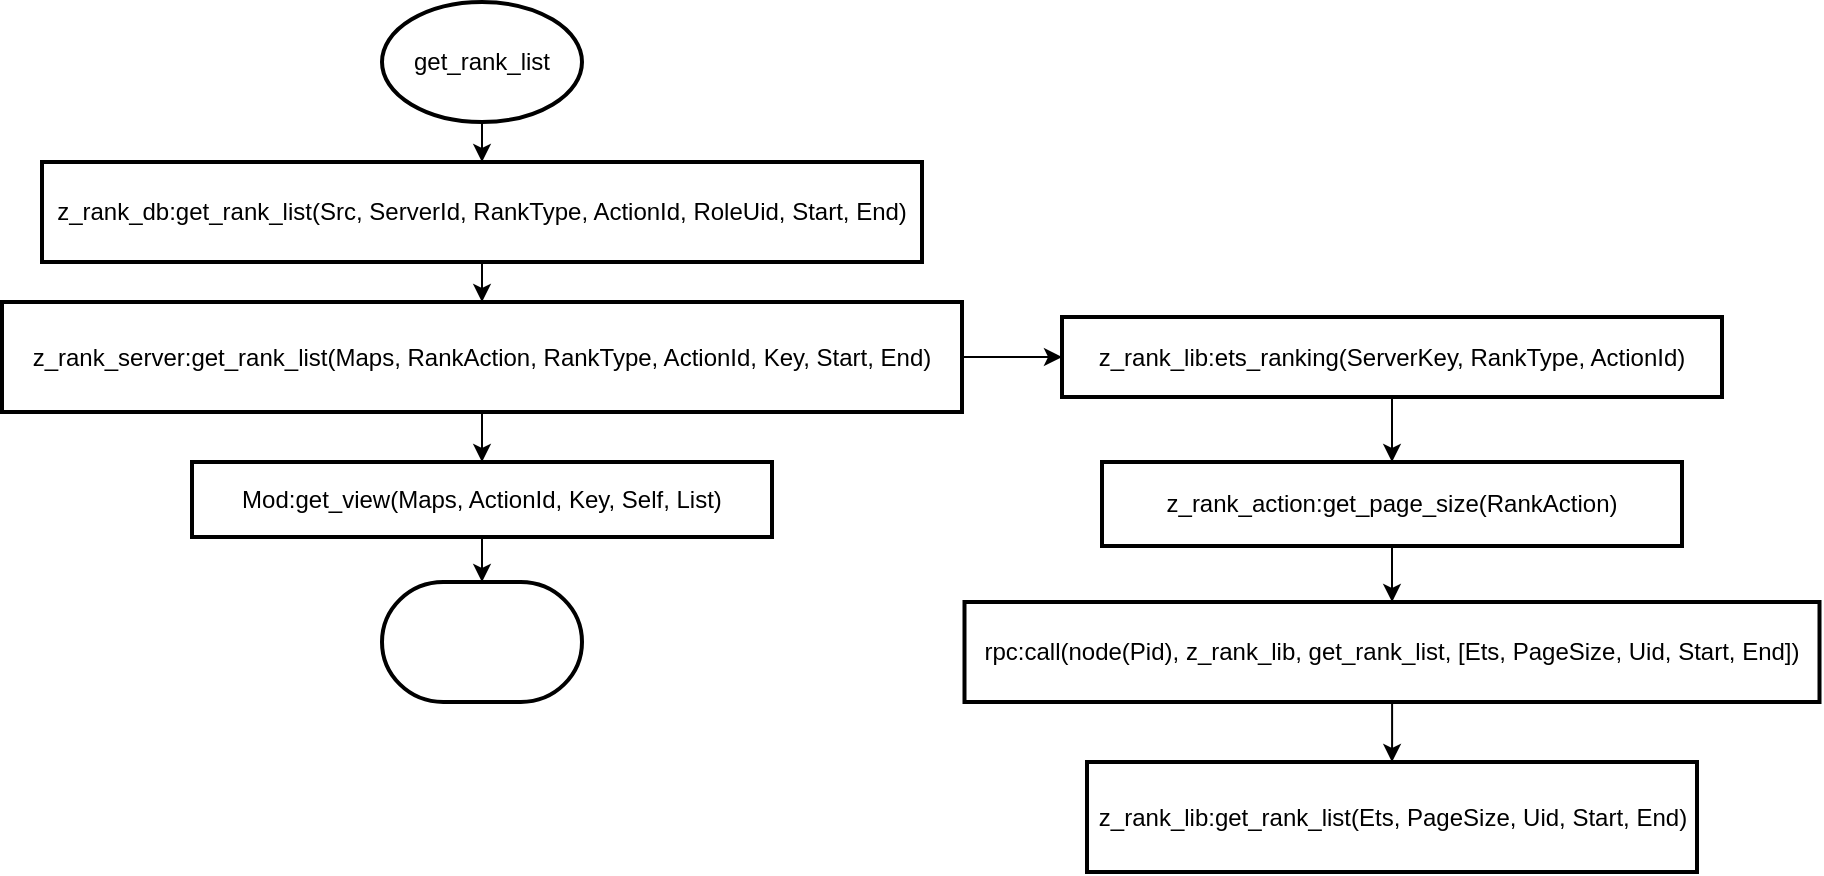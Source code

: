 <mxfile version="21.6.2" type="github" pages="2">
  <diagram id="_KTrpDpM6XvxhdCiyDUc" name="第 2 页">
    <mxGraphModel dx="1674" dy="764" grid="1" gridSize="10" guides="1" tooltips="1" connect="1" arrows="1" fold="1" page="1" pageScale="1" pageWidth="4681" pageHeight="3300" math="0" shadow="0">
      <root>
        <mxCell id="0" />
        <mxCell id="1" parent="0" />
        <mxCell id="ehe_d6_MRZKihjsfzm0j-3" value="" style="edgeStyle=orthogonalEdgeStyle;rounded=0;orthogonalLoop=1;jettySize=auto;html=1;" edge="1" parent="1" source="ehe_d6_MRZKihjsfzm0j-1" target="ehe_d6_MRZKihjsfzm0j-2">
          <mxGeometry relative="1" as="geometry" />
        </mxCell>
        <mxCell id="ehe_d6_MRZKihjsfzm0j-1" value="get_rank_list" style="strokeWidth=2;html=1;shape=mxgraph.flowchart.start_1;whiteSpace=wrap;" vertex="1" parent="1">
          <mxGeometry x="430" y="180" width="100" height="60" as="geometry" />
        </mxCell>
        <mxCell id="ehe_d6_MRZKihjsfzm0j-5" value="" style="edgeStyle=orthogonalEdgeStyle;rounded=0;orthogonalLoop=1;jettySize=auto;html=1;" edge="1" parent="1" source="ehe_d6_MRZKihjsfzm0j-2" target="ehe_d6_MRZKihjsfzm0j-4">
          <mxGeometry relative="1" as="geometry" />
        </mxCell>
        <mxCell id="ehe_d6_MRZKihjsfzm0j-2" value="z_rank_db:get_rank_list(Src, ServerId, RankType, ActionId, RoleUid, Start, End)" style="whiteSpace=wrap;html=1;strokeWidth=2;" vertex="1" parent="1">
          <mxGeometry x="260" y="260" width="440" height="50" as="geometry" />
        </mxCell>
        <mxCell id="ehe_d6_MRZKihjsfzm0j-7" value="" style="edgeStyle=orthogonalEdgeStyle;rounded=0;orthogonalLoop=1;jettySize=auto;html=1;" edge="1" parent="1" source="ehe_d6_MRZKihjsfzm0j-4" target="ehe_d6_MRZKihjsfzm0j-6">
          <mxGeometry relative="1" as="geometry" />
        </mxCell>
        <mxCell id="ehe_d6_MRZKihjsfzm0j-9" value="" style="edgeStyle=orthogonalEdgeStyle;rounded=0;orthogonalLoop=1;jettySize=auto;html=1;" edge="1" parent="1" source="ehe_d6_MRZKihjsfzm0j-4" target="ehe_d6_MRZKihjsfzm0j-8">
          <mxGeometry relative="1" as="geometry" />
        </mxCell>
        <mxCell id="ehe_d6_MRZKihjsfzm0j-4" value="z_rank_server:get_rank_list(Maps, RankAction, RankType, ActionId, Key, Start, End)" style="whiteSpace=wrap;html=1;strokeWidth=2;" vertex="1" parent="1">
          <mxGeometry x="240" y="330" width="480" height="55" as="geometry" />
        </mxCell>
        <mxCell id="ehe_d6_MRZKihjsfzm0j-21" value="" style="edgeStyle=orthogonalEdgeStyle;rounded=0;orthogonalLoop=1;jettySize=auto;html=1;" edge="1" parent="1" source="ehe_d6_MRZKihjsfzm0j-6" target="ehe_d6_MRZKihjsfzm0j-20">
          <mxGeometry relative="1" as="geometry" />
        </mxCell>
        <mxCell id="ehe_d6_MRZKihjsfzm0j-6" value="Mod:get_view(Maps, ActionId, Key, Self, List)" style="whiteSpace=wrap;html=1;strokeWidth=2;" vertex="1" parent="1">
          <mxGeometry x="335" y="410" width="290" height="37.5" as="geometry" />
        </mxCell>
        <mxCell id="ehe_d6_MRZKihjsfzm0j-14" value="" style="edgeStyle=orthogonalEdgeStyle;rounded=0;orthogonalLoop=1;jettySize=auto;html=1;" edge="1" parent="1" source="ehe_d6_MRZKihjsfzm0j-8" target="ehe_d6_MRZKihjsfzm0j-13">
          <mxGeometry relative="1" as="geometry" />
        </mxCell>
        <mxCell id="ehe_d6_MRZKihjsfzm0j-8" value="z_rank_lib:ets_ranking(ServerKey, RankType, ActionId)" style="whiteSpace=wrap;html=1;strokeWidth=2;" vertex="1" parent="1">
          <mxGeometry x="770" y="337.5" width="330" height="40" as="geometry" />
        </mxCell>
        <mxCell id="ehe_d6_MRZKihjsfzm0j-19" value="" style="edgeStyle=orthogonalEdgeStyle;rounded=0;orthogonalLoop=1;jettySize=auto;html=1;" edge="1" parent="1" source="ehe_d6_MRZKihjsfzm0j-10" target="ehe_d6_MRZKihjsfzm0j-18">
          <mxGeometry relative="1" as="geometry" />
        </mxCell>
        <mxCell id="ehe_d6_MRZKihjsfzm0j-10" value="rpc:call(node(Pid), z_rank_lib, get_rank_list, [Ets, PageSize, Uid, Start, End])" style="whiteSpace=wrap;html=1;strokeWidth=2;" vertex="1" parent="1">
          <mxGeometry x="721.25" y="480" width="427.5" height="50" as="geometry" />
        </mxCell>
        <mxCell id="ehe_d6_MRZKihjsfzm0j-15" value="" style="edgeStyle=orthogonalEdgeStyle;rounded=0;orthogonalLoop=1;jettySize=auto;html=1;" edge="1" parent="1" source="ehe_d6_MRZKihjsfzm0j-13" target="ehe_d6_MRZKihjsfzm0j-10">
          <mxGeometry relative="1" as="geometry" />
        </mxCell>
        <mxCell id="ehe_d6_MRZKihjsfzm0j-13" value="z_rank_action:get_page_size(RankAction)" style="whiteSpace=wrap;html=1;strokeWidth=2;" vertex="1" parent="1">
          <mxGeometry x="790" y="410" width="290" height="42" as="geometry" />
        </mxCell>
        <mxCell id="ehe_d6_MRZKihjsfzm0j-18" value="z_rank_lib:get_rank_list(Ets, PageSize, Uid, Start, End)" style="whiteSpace=wrap;html=1;strokeWidth=2;" vertex="1" parent="1">
          <mxGeometry x="782.5" y="560" width="305" height="55" as="geometry" />
        </mxCell>
        <mxCell id="ehe_d6_MRZKihjsfzm0j-20" value="" style="strokeWidth=2;html=1;shape=mxgraph.flowchart.terminator;whiteSpace=wrap;" vertex="1" parent="1">
          <mxGeometry x="430" y="470" width="100" height="60" as="geometry" />
        </mxCell>
      </root>
    </mxGraphModel>
  </diagram>
  <diagram name="第 1 页" id="7TZODfo2czdLQ1VehOgU">
    <mxGraphModel dx="1674" dy="764" grid="1" gridSize="10" guides="1" tooltips="1" connect="1" arrows="1" fold="1" page="1" pageScale="1" pageWidth="4681" pageHeight="3300" math="0" shadow="0">
      <root>
        <mxCell id="0" />
        <mxCell id="1" parent="0" />
        <mxCell id="EMzOzfNaIFovosaDYvhn-5" value="rank_port" style="swimlane;fontStyle=0;childLayout=stackLayout;horizontal=1;startSize=26;fillColor=none;horizontalStack=0;resizeParent=1;resizeParentMax=0;resizeLast=0;collapsible=1;marginBottom=0;whiteSpace=wrap;html=1;" vertex="1" parent="1">
          <mxGeometry x="425" y="220" width="110" height="52" as="geometry" />
        </mxCell>
        <mxCell id="EMzOzfNaIFovosaDYvhn-6" value="+ get_rank_list" style="text;strokeColor=none;fillColor=none;align=left;verticalAlign=top;spacingLeft=4;spacingRight=4;overflow=hidden;rotatable=0;points=[[0,0.5],[1,0.5]];portConstraint=eastwest;whiteSpace=wrap;html=1;" vertex="1" parent="EMzOzfNaIFovosaDYvhn-5">
          <mxGeometry y="26" width="110" height="26" as="geometry" />
        </mxCell>
        <mxCell id="EMzOzfNaIFovosaDYvhn-9" value="z_rank_db" style="swimlane;fontStyle=0;childLayout=stackLayout;horizontal=1;startSize=26;fillColor=none;horizontalStack=0;resizeParent=1;resizeParentMax=0;resizeLast=0;collapsible=1;marginBottom=0;whiteSpace=wrap;html=1;" vertex="1" parent="1">
          <mxGeometry x="410" y="430" width="140" height="230" as="geometry" />
        </mxCell>
        <mxCell id="EMzOzfNaIFovosaDYvhn-10" value="&lt;div&gt;+ node_start/1&lt;/div&gt;&lt;div&gt;+ start_rank_server/4&lt;/div&gt;&lt;div&gt;+ stop_rank_server/4&lt;/div&gt;&lt;div&gt;+ clear_rank_list/4&lt;/div&gt;&lt;div&gt;+ get_rank_list/7&lt;/div&gt;&lt;div&gt;+ modify/7&lt;/div&gt;&lt;div&gt;+ delete/5&lt;/div&gt;" style="text;strokeColor=none;fillColor=none;align=left;verticalAlign=top;spacingLeft=4;spacingRight=4;overflow=hidden;rotatable=0;points=[[0,0.5],[1,0.5]];portConstraint=eastwest;whiteSpace=wrap;html=1;" vertex="1" parent="EMzOzfNaIFovosaDYvhn-9">
          <mxGeometry y="26" width="140" height="114" as="geometry" />
        </mxCell>
        <mxCell id="EMzOzfNaIFovosaDYvhn-11" value="&lt;div&gt;+ start/3&lt;/div&gt;&lt;div&gt;+ stop/3&lt;/div&gt;&lt;div&gt;+ merge/3&lt;/div&gt;&lt;div&gt;+ exit/3&lt;/div&gt;&lt;div&gt;+ mod_state/2&lt;/div&gt;" style="text;strokeColor=none;fillColor=none;align=left;verticalAlign=top;spacingLeft=4;spacingRight=4;overflow=hidden;rotatable=0;points=[[0,0.5],[1,0.5]];portConstraint=eastwest;whiteSpace=wrap;html=1;" vertex="1" parent="EMzOzfNaIFovosaDYvhn-9">
          <mxGeometry y="140" width="140" height="90" as="geometry" />
        </mxCell>
        <mxCell id="EMzOzfNaIFovosaDYvhn-13" value="&lt;p style=&quot;margin:0px;margin-top:4px;text-align:center;&quot;&gt;&lt;i&gt;&amp;lt;&amp;lt;Interface&amp;gt;&amp;gt;&lt;/i&gt;&lt;br&gt;&lt;/p&gt;&lt;div style=&quot;text-align: center;&quot;&gt;&lt;b&gt;z_rank_behaviour&lt;/b&gt;&lt;/div&gt;&lt;hr size=&quot;1&quot;&gt;&lt;p style=&quot;margin:0px;margin-left:4px;&quot;&gt;+ get_maps/3&lt;/p&gt;&lt;p style=&quot;margin:0px;margin-left:4px;&quot;&gt;+ table/2&lt;/p&gt;&lt;p style=&quot;margin:0px;margin-left:4px;&quot;&gt;+ get_key/2&lt;/p&gt;&lt;p style=&quot;margin:0px;margin-left:4px;&quot;&gt;+ get_child_type/4&lt;/p&gt;&lt;p style=&quot;margin:0px;margin-left:4px;&quot;&gt;+ get_view/5&lt;/p&gt;&lt;p style=&quot;margin:0px;margin-left:4px;&quot;&gt;+ check/6&lt;/p&gt;&lt;p style=&quot;margin:0px;margin-left:4px;&quot;&gt;+ get_sort_value/6&lt;/p&gt;&lt;p style=&quot;margin:0px;margin-left:4px;&quot;&gt;+ to_sort_value/1&lt;/p&gt;&lt;p style=&quot;margin:0px;margin-left:4px;&quot;&gt;+ to_real_value/1&lt;/p&gt;" style="verticalAlign=top;align=left;overflow=fill;fontSize=12;fontFamily=Helvetica;html=1;whiteSpace=wrap;" vertex="1" parent="1">
          <mxGeometry x="370" y="740" width="200" height="180" as="geometry" />
        </mxCell>
        <mxCell id="EMzOzfNaIFovosaDYvhn-14" value="z_rank_dynamic" style="swimlane;fontStyle=0;childLayout=stackLayout;horizontal=1;startSize=26;fillColor=none;horizontalStack=0;resizeParent=1;resizeParentMax=0;resizeLast=0;collapsible=1;marginBottom=0;whiteSpace=wrap;html=1;" vertex="1" parent="1">
          <mxGeometry x="630" y="480" width="130" height="100" as="geometry" />
        </mxCell>
        <mxCell id="EMzOzfNaIFovosaDYvhn-15" value="&lt;div&gt;+ is_open/3&lt;/div&gt;&lt;div&gt;+ get_action_ids/2&lt;/div&gt;&lt;div&gt;+ add/4&lt;/div&gt;&lt;div&gt;+ remove/4&lt;/div&gt;" style="text;strokeColor=none;fillColor=none;align=left;verticalAlign=top;spacingLeft=4;spacingRight=4;overflow=hidden;rotatable=0;points=[[0,0.5],[1,0.5]];portConstraint=eastwest;whiteSpace=wrap;html=1;" vertex="1" parent="EMzOzfNaIFovosaDYvhn-14">
          <mxGeometry y="26" width="130" height="74" as="geometry" />
        </mxCell>
        <mxCell id="EMzOzfNaIFovosaDYvhn-18" value="z_rank_event" style="swimlane;fontStyle=0;childLayout=stackLayout;horizontal=1;startSize=26;fillColor=none;horizontalStack=0;resizeParent=1;resizeParentMax=0;resizeLast=0;collapsible=1;marginBottom=0;whiteSpace=wrap;html=1;" vertex="1" parent="1">
          <mxGeometry x="270" y="282" width="140" height="70" as="geometry" />
        </mxCell>
        <mxCell id="EMzOzfNaIFovosaDYvhn-19" value="+ handle/4&lt;br&gt;+ delete/4" style="text;strokeColor=none;fillColor=none;align=left;verticalAlign=top;spacingLeft=4;spacingRight=4;overflow=hidden;rotatable=0;points=[[0,0.5],[1,0.5]];portConstraint=eastwest;whiteSpace=wrap;html=1;" vertex="1" parent="EMzOzfNaIFovosaDYvhn-18">
          <mxGeometry y="26" width="140" height="44" as="geometry" />
        </mxCell>
        <mxCell id="EMzOzfNaIFovosaDYvhn-22" value="z_rank_lib" style="swimlane;fontStyle=0;childLayout=stackLayout;horizontal=1;startSize=26;fillColor=none;horizontalStack=0;resizeParent=1;resizeParentMax=0;resizeLast=0;collapsible=1;marginBottom=0;whiteSpace=wrap;html=1;" vertex="1" parent="1">
          <mxGeometry x="630" y="950" width="130" height="130" as="geometry" />
        </mxCell>
        <mxCell id="EMzOzfNaIFovosaDYvhn-23" value="&lt;div&gt;+ ets_sort/3&lt;/div&gt;&lt;div&gt;+ ets_map/3&lt;/div&gt;&lt;div&gt;+ ets_ranking/3&lt;/div&gt;&lt;div&gt;+ calc_next_time/3&lt;/div&gt;&lt;div&gt;+ get_rank_list/5&lt;/div&gt;&lt;div&gt;+ refresh_rank_list/7&lt;/div&gt;" style="text;strokeColor=none;fillColor=none;align=left;verticalAlign=top;spacingLeft=4;spacingRight=4;overflow=hidden;rotatable=0;points=[[0,0.5],[1,0.5]];portConstraint=eastwest;whiteSpace=wrap;html=1;" vertex="1" parent="EMzOzfNaIFovosaDYvhn-22">
          <mxGeometry y="26" width="130" height="104" as="geometry" />
        </mxCell>
        <mxCell id="EMzOzfNaIFovosaDYvhn-26" value="&lt;p style=&quot;margin:0px;margin-top:4px;text-align:center;&quot;&gt;&lt;i&gt;&amp;lt;&amp;lt;Interface&amp;gt;&amp;gt;&lt;/i&gt;&lt;br&gt;&lt;b&gt;z_server_behaviour&lt;/b&gt;&lt;/p&gt;&lt;hr size=&quot;1&quot;&gt;&lt;p style=&quot;margin:0px;margin-left:4px;&quot;&gt;+ start/3&lt;/p&gt;&lt;p style=&quot;margin:0px;margin-left:4px;&quot;&gt;+ stop/3&lt;/p&gt;&lt;p style=&quot;margin:0px;margin-left:4px;&quot;&gt;+ merge/3&lt;/p&gt;&lt;p style=&quot;margin:0px;margin-left:4px;&quot;&gt;+ exit/3&lt;/p&gt;&lt;p style=&quot;margin:0px;margin-left:4px;&quot;&gt;+ mod_state/2&lt;/p&gt;" style="verticalAlign=top;align=left;overflow=fill;fontSize=12;fontFamily=Helvetica;html=1;whiteSpace=wrap;" vertex="1" parent="1">
          <mxGeometry x="580" y="257" width="130" height="120" as="geometry" />
        </mxCell>
        <mxCell id="zg2woen_plqJoiy4kxWq-1" value="«interface»&lt;br&gt;&lt;b&gt;gen_server&lt;/b&gt;" style="html=1;whiteSpace=wrap;" vertex="1" parent="1">
          <mxGeometry x="160" y="650" width="110" height="50" as="geometry" />
        </mxCell>
        <mxCell id="zg2woen_plqJoiy4kxWq-2" value="z_rank_server" style="swimlane;fontStyle=0;childLayout=stackLayout;horizontal=1;startSize=26;fillColor=none;horizontalStack=0;resizeParent=1;resizeParentMax=0;resizeLast=0;collapsible=1;marginBottom=0;whiteSpace=wrap;html=1;" vertex="1" parent="1">
          <mxGeometry x="160" y="740" width="150" height="288" as="geometry" />
        </mxCell>
        <mxCell id="zg2woen_plqJoiy4kxWq-3" value="&lt;div&gt;+ get_rank_list/7&lt;/div&gt;&lt;div&gt;+ modify/6&lt;/div&gt;&lt;div&gt;+ modify_remote/7&lt;/div&gt;&lt;div&gt;+ delete/4]).&lt;/div&gt;&lt;div&gt;&lt;br&gt;&lt;/div&gt;&lt;div&gt;+ start/4&lt;/div&gt;&lt;div&gt;+ stop/3&lt;/div&gt;&lt;div&gt;+ clear/3&lt;/div&gt;&lt;div&gt;+ start_link/3&lt;/div&gt;&lt;div&gt;+ find_node/5&lt;/div&gt;" style="text;strokeColor=none;fillColor=none;align=left;verticalAlign=top;spacingLeft=4;spacingRight=4;overflow=hidden;rotatable=0;points=[[0,0.5],[1,0.5]];portConstraint=eastwest;whiteSpace=wrap;html=1;" vertex="1" parent="zg2woen_plqJoiy4kxWq-2">
          <mxGeometry y="26" width="150" height="164" as="geometry" />
        </mxCell>
        <mxCell id="zg2woen_plqJoiy4kxWq-4" value="&lt;div&gt;+ init/1&lt;/div&gt;&lt;div&gt;+ handle_call/3&lt;/div&gt;&lt;div&gt;+ handle_cast/2&lt;/div&gt;&lt;div&gt;+ handle_info/2&lt;/div&gt;&lt;div&gt;+ terminate/2&lt;/div&gt;&lt;div&gt;+ code_change/3&lt;/div&gt;" style="text;strokeColor=none;fillColor=none;align=left;verticalAlign=top;spacingLeft=4;spacingRight=4;overflow=hidden;rotatable=0;points=[[0,0.5],[1,0.5]];portConstraint=eastwest;whiteSpace=wrap;html=1;" vertex="1" parent="zg2woen_plqJoiy4kxWq-2">
          <mxGeometry y="190" width="150" height="98" as="geometry" />
        </mxCell>
        <mxCell id="zg2woen_plqJoiy4kxWq-6" value="Use" style="endArrow=open;endSize=12;dashed=1;html=1;rounded=0;exitX=0.421;exitY=1.023;exitDx=0;exitDy=0;exitPerimeter=0;entryX=0.25;entryY=0;entryDx=0;entryDy=0;" edge="1" parent="1" source="EMzOzfNaIFovosaDYvhn-19" target="EMzOzfNaIFovosaDYvhn-9">
          <mxGeometry width="160" relative="1" as="geometry">
            <mxPoint x="590" y="590" as="sourcePoint" />
            <mxPoint x="750" y="590" as="targetPoint" />
          </mxGeometry>
        </mxCell>
        <mxCell id="zg2woen_plqJoiy4kxWq-7" value="" style="endArrow=block;dashed=1;endFill=0;endSize=12;html=1;rounded=0;entryX=0.362;entryY=0.992;entryDx=0;entryDy=0;entryPerimeter=0;exitX=0.65;exitY=-0.004;exitDx=0;exitDy=0;exitPerimeter=0;" edge="1" parent="1" source="EMzOzfNaIFovosaDYvhn-9" target="EMzOzfNaIFovosaDYvhn-26">
          <mxGeometry width="160" relative="1" as="geometry">
            <mxPoint x="590" y="590" as="sourcePoint" />
            <mxPoint x="750" y="590" as="targetPoint" />
          </mxGeometry>
        </mxCell>
        <mxCell id="zg2woen_plqJoiy4kxWq-8" value="Use" style="endArrow=open;endSize=12;dashed=1;html=1;rounded=0;exitX=0.5;exitY=1.192;exitDx=0;exitDy=0;exitPerimeter=0;" edge="1" parent="1" source="EMzOzfNaIFovosaDYvhn-6" target="EMzOzfNaIFovosaDYvhn-9">
          <mxGeometry width="160" relative="1" as="geometry">
            <mxPoint x="339" y="363" as="sourcePoint" />
            <mxPoint x="455" y="440" as="targetPoint" />
          </mxGeometry>
        </mxCell>
        <mxCell id="zg2woen_plqJoiy4kxWq-9" value="Use" style="endArrow=open;endSize=12;dashed=1;html=1;rounded=0;exitX=0.214;exitY=1.033;exitDx=0;exitDy=0;exitPerimeter=0;entryX=0.833;entryY=-0.003;entryDx=0;entryDy=0;entryPerimeter=0;" edge="1" parent="1" source="EMzOzfNaIFovosaDYvhn-11" target="zg2woen_plqJoiy4kxWq-2">
          <mxGeometry width="160" relative="1" as="geometry">
            <mxPoint x="339" y="363" as="sourcePoint" />
            <mxPoint x="455" y="440" as="targetPoint" />
          </mxGeometry>
        </mxCell>
        <mxCell id="zg2woen_plqJoiy4kxWq-10" value="Use" style="endArrow=open;endSize=12;dashed=1;html=1;rounded=0;exitX=1.029;exitY=0.895;exitDx=0;exitDy=0;exitPerimeter=0;entryX=-0.023;entryY=0.689;entryDx=0;entryDy=0;entryPerimeter=0;" edge="1" parent="1" source="EMzOzfNaIFovosaDYvhn-10" target="EMzOzfNaIFovosaDYvhn-15">
          <mxGeometry x="-0.002" width="160" relative="1" as="geometry">
            <mxPoint x="349" y="373" as="sourcePoint" />
            <mxPoint x="470" y="730" as="targetPoint" />
            <mxPoint as="offset" />
          </mxGeometry>
        </mxCell>
        <mxCell id="zg2woen_plqJoiy4kxWq-11" value="Use" style="endArrow=open;endSize=12;dashed=1;html=1;rounded=0;exitX=0.65;exitY=1.044;exitDx=0;exitDy=0;entryX=0.665;entryY=-0.006;entryDx=0;entryDy=0;exitPerimeter=0;entryPerimeter=0;" edge="1" parent="1" source="EMzOzfNaIFovosaDYvhn-11" target="EMzOzfNaIFovosaDYvhn-13">
          <mxGeometry width="160" relative="1" as="geometry">
            <mxPoint x="359" y="383" as="sourcePoint" />
            <mxPoint x="475" y="460" as="targetPoint" />
          </mxGeometry>
        </mxCell>
        <mxCell id="zg2woen_plqJoiy4kxWq-12" value="Use" style="endArrow=open;endSize=12;dashed=1;html=1;rounded=0;exitX=1;exitY=0.5;exitDx=0;exitDy=0;entryX=0;entryY=0.038;entryDx=0;entryDy=0;entryPerimeter=0;" edge="1" parent="1" source="zg2woen_plqJoiy4kxWq-4" target="EMzOzfNaIFovosaDYvhn-23">
          <mxGeometry width="160" relative="1" as="geometry">
            <mxPoint x="619.96" y="844.006" as="sourcePoint" />
            <mxPoint x="485" y="470" as="targetPoint" />
          </mxGeometry>
        </mxCell>
        <mxCell id="zg2woen_plqJoiy4kxWq-13" value="Use" style="endArrow=open;endSize=12;dashed=1;html=1;rounded=0;exitX=0.731;exitY=1;exitDx=0;exitDy=0;exitPerimeter=0;entryX=0.75;entryY=0;entryDx=0;entryDy=0;" edge="1" parent="1" source="EMzOzfNaIFovosaDYvhn-15" target="EMzOzfNaIFovosaDYvhn-22">
          <mxGeometry width="160" relative="1" as="geometry">
            <mxPoint x="379" y="403" as="sourcePoint" />
            <mxPoint x="495" y="480" as="targetPoint" />
          </mxGeometry>
        </mxCell>
        <mxCell id="zg2woen_plqJoiy4kxWq-14" value="" style="endArrow=block;dashed=1;endFill=0;endSize=12;html=1;rounded=0;entryX=0.364;entryY=1;entryDx=0;entryDy=0;entryPerimeter=0;" edge="1" parent="1" target="zg2woen_plqJoiy4kxWq-1">
          <mxGeometry width="160" relative="1" as="geometry">
            <mxPoint x="200" y="740" as="sourcePoint" />
            <mxPoint x="647" y="399" as="targetPoint" />
          </mxGeometry>
        </mxCell>
        <mxCell id="zg2woen_plqJoiy4kxWq-17" value="Event" style="ellipse;whiteSpace=wrap;html=1;" vertex="1" parent="1">
          <mxGeometry x="230" y="190" width="90" height="60" as="geometry" />
        </mxCell>
        <mxCell id="zg2woen_plqJoiy4kxWq-18" value="dispatch" style="html=1;verticalAlign=bottom;startArrow=oval;startFill=1;endArrow=block;startSize=8;elbow=vertical;rounded=0;exitX=0.575;exitY=0.975;exitDx=0;exitDy=0;exitPerimeter=0;entryX=0.2;entryY=0.014;entryDx=0;entryDy=0;entryPerimeter=0;" edge="1" parent="1" source="zg2woen_plqJoiy4kxWq-17" target="EMzOzfNaIFovosaDYvhn-18">
          <mxGeometry width="60" relative="1" as="geometry">
            <mxPoint x="630" y="460" as="sourcePoint" />
            <mxPoint x="690" y="460" as="targetPoint" />
          </mxGeometry>
        </mxCell>
        <mxCell id="zg2woen_plqJoiy4kxWq-19" value="Use" style="endArrow=open;endSize=12;dashed=1;html=1;rounded=0;exitX=-0.031;exitY=0.162;exitDx=0;exitDy=0;exitPerimeter=0;entryX=1.029;entryY=0.561;entryDx=0;entryDy=0;entryPerimeter=0;" edge="1" parent="1" source="EMzOzfNaIFovosaDYvhn-15" target="EMzOzfNaIFovosaDYvhn-10">
          <mxGeometry x="-0.002" width="160" relative="1" as="geometry">
            <mxPoint x="483" y="674" as="sourcePoint" />
            <mxPoint x="487" y="740" as="targetPoint" />
            <mxPoint as="offset" />
          </mxGeometry>
        </mxCell>
        <mxCell id="zg2woen_plqJoiy4kxWq-20" value="Use" style="endArrow=open;endSize=12;dashed=1;html=1;rounded=0;exitX=1.02;exitY=0.226;exitDx=0;exitDy=0;exitPerimeter=0;entryX=-0.01;entryY=0.339;entryDx=0;entryDy=0;entryPerimeter=0;" edge="1" parent="1" source="zg2woen_plqJoiy4kxWq-3" target="EMzOzfNaIFovosaDYvhn-13">
          <mxGeometry width="160" relative="1" as="geometry">
            <mxPoint x="450" y="673" as="sourcePoint" />
            <mxPoint x="295" y="749" as="targetPoint" />
          </mxGeometry>
        </mxCell>
        <mxCell id="zg2woen_plqJoiy4kxWq-21" value="Use" style="endArrow=open;endSize=12;dashed=1;html=1;rounded=0;exitX=0.438;exitY=1.081;exitDx=0;exitDy=0;exitPerimeter=0;entryX=1.01;entryY=0.389;entryDx=0;entryDy=0;entryPerimeter=0;" edge="1" parent="1" source="EMzOzfNaIFovosaDYvhn-15" target="EMzOzfNaIFovosaDYvhn-13">
          <mxGeometry width="160" relative="1" as="geometry">
            <mxPoint x="460" y="683" as="sourcePoint" />
            <mxPoint x="305" y="759" as="targetPoint" />
          </mxGeometry>
        </mxCell>
      </root>
    </mxGraphModel>
  </diagram>
</mxfile>
